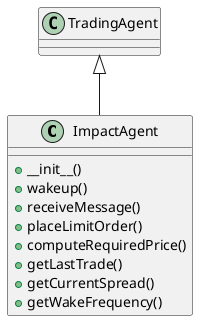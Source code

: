 @startuml
class ImpactAgent {
  + __init__()
  + wakeup()
  + receiveMessage()
  + placeLimitOrder()
  + computeRequiredPrice()
  + getLastTrade()
  + getCurrentSpread()
  + getWakeFrequency()
}
TradingAgent <|-- ImpactAgent
@enduml